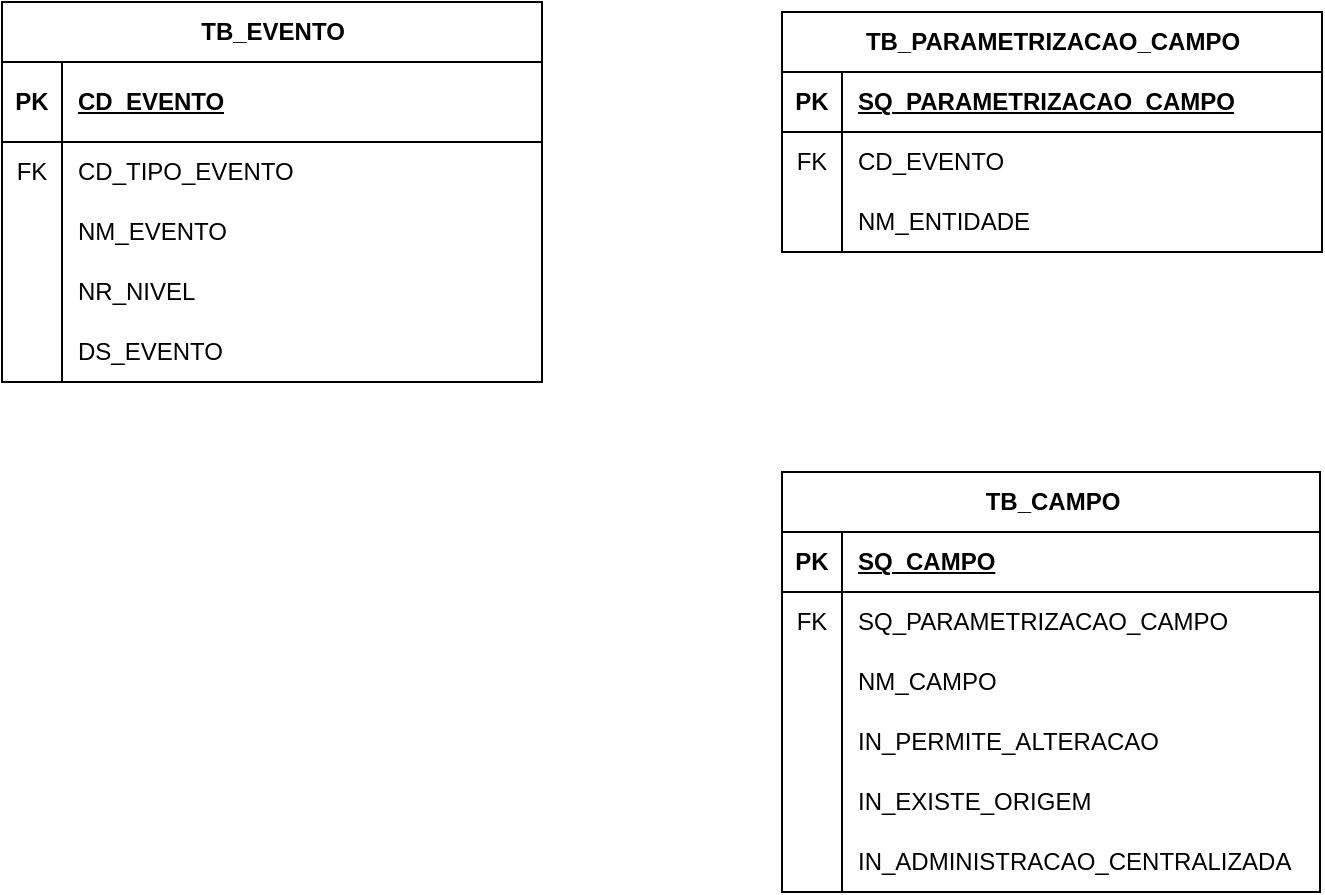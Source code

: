 <mxfile version="21.5.2" type="github">
  <diagram name="Página-1" id="7Rf3nZpBN-GeUFoINvoK">
    <mxGraphModel dx="1434" dy="764" grid="1" gridSize="10" guides="1" tooltips="1" connect="1" arrows="1" fold="1" page="1" pageScale="1" pageWidth="827" pageHeight="1169" math="0" shadow="0">
      <root>
        <mxCell id="0" />
        <mxCell id="1" parent="0" />
        <mxCell id="-aF2k7d8bDNpgKhx91YQ-1" value="TB_PARAMETRIZACAO_CAMPO" style="shape=table;startSize=30;container=1;collapsible=1;childLayout=tableLayout;fixedRows=1;rowLines=0;fontStyle=1;align=center;resizeLast=1;html=1;" vertex="1" parent="1">
          <mxGeometry x="500" y="170" width="270" height="120" as="geometry">
            <mxRectangle x="300" y="320" width="230" height="30" as="alternateBounds" />
          </mxGeometry>
        </mxCell>
        <mxCell id="-aF2k7d8bDNpgKhx91YQ-2" value="" style="shape=tableRow;horizontal=0;startSize=0;swimlaneHead=0;swimlaneBody=0;fillColor=none;collapsible=0;dropTarget=0;points=[[0,0.5],[1,0.5]];portConstraint=eastwest;top=0;left=0;right=0;bottom=1;" vertex="1" parent="-aF2k7d8bDNpgKhx91YQ-1">
          <mxGeometry y="30" width="270" height="30" as="geometry" />
        </mxCell>
        <mxCell id="-aF2k7d8bDNpgKhx91YQ-3" value="PK" style="shape=partialRectangle;connectable=0;fillColor=none;top=0;left=0;bottom=0;right=0;fontStyle=1;overflow=hidden;whiteSpace=wrap;html=1;" vertex="1" parent="-aF2k7d8bDNpgKhx91YQ-2">
          <mxGeometry width="30" height="30" as="geometry">
            <mxRectangle width="30" height="30" as="alternateBounds" />
          </mxGeometry>
        </mxCell>
        <mxCell id="-aF2k7d8bDNpgKhx91YQ-4" value="SQ_PARAMETRIZACAO_CAMPO" style="shape=partialRectangle;connectable=0;fillColor=none;top=0;left=0;bottom=0;right=0;align=left;spacingLeft=6;fontStyle=5;overflow=hidden;whiteSpace=wrap;html=1;" vertex="1" parent="-aF2k7d8bDNpgKhx91YQ-2">
          <mxGeometry x="30" width="240" height="30" as="geometry">
            <mxRectangle width="240" height="30" as="alternateBounds" />
          </mxGeometry>
        </mxCell>
        <mxCell id="-aF2k7d8bDNpgKhx91YQ-5" value="" style="shape=tableRow;horizontal=0;startSize=0;swimlaneHead=0;swimlaneBody=0;fillColor=none;collapsible=0;dropTarget=0;points=[[0,0.5],[1,0.5]];portConstraint=eastwest;top=0;left=0;right=0;bottom=0;" vertex="1" parent="-aF2k7d8bDNpgKhx91YQ-1">
          <mxGeometry y="60" width="270" height="30" as="geometry" />
        </mxCell>
        <mxCell id="-aF2k7d8bDNpgKhx91YQ-6" value="FK" style="shape=partialRectangle;connectable=0;fillColor=none;top=0;left=0;bottom=0;right=0;editable=1;overflow=hidden;whiteSpace=wrap;html=1;" vertex="1" parent="-aF2k7d8bDNpgKhx91YQ-5">
          <mxGeometry width="30" height="30" as="geometry">
            <mxRectangle width="30" height="30" as="alternateBounds" />
          </mxGeometry>
        </mxCell>
        <mxCell id="-aF2k7d8bDNpgKhx91YQ-7" value="CD_EVENTO" style="shape=partialRectangle;connectable=0;fillColor=none;top=0;left=0;bottom=0;right=0;align=left;spacingLeft=6;overflow=hidden;whiteSpace=wrap;html=1;" vertex="1" parent="-aF2k7d8bDNpgKhx91YQ-5">
          <mxGeometry x="30" width="240" height="30" as="geometry">
            <mxRectangle width="240" height="30" as="alternateBounds" />
          </mxGeometry>
        </mxCell>
        <mxCell id="-aF2k7d8bDNpgKhx91YQ-8" value="" style="shape=tableRow;horizontal=0;startSize=0;swimlaneHead=0;swimlaneBody=0;fillColor=none;collapsible=0;dropTarget=0;points=[[0,0.5],[1,0.5]];portConstraint=eastwest;top=0;left=0;right=0;bottom=0;" vertex="1" parent="-aF2k7d8bDNpgKhx91YQ-1">
          <mxGeometry y="90" width="270" height="30" as="geometry" />
        </mxCell>
        <mxCell id="-aF2k7d8bDNpgKhx91YQ-9" value="" style="shape=partialRectangle;connectable=0;fillColor=none;top=0;left=0;bottom=0;right=0;editable=1;overflow=hidden;whiteSpace=wrap;html=1;" vertex="1" parent="-aF2k7d8bDNpgKhx91YQ-8">
          <mxGeometry width="30" height="30" as="geometry">
            <mxRectangle width="30" height="30" as="alternateBounds" />
          </mxGeometry>
        </mxCell>
        <mxCell id="-aF2k7d8bDNpgKhx91YQ-10" value="NM_ENTIDADE" style="shape=partialRectangle;connectable=0;fillColor=none;top=0;left=0;bottom=0;right=0;align=left;spacingLeft=6;overflow=hidden;whiteSpace=wrap;html=1;" vertex="1" parent="-aF2k7d8bDNpgKhx91YQ-8">
          <mxGeometry x="30" width="240" height="30" as="geometry">
            <mxRectangle width="240" height="30" as="alternateBounds" />
          </mxGeometry>
        </mxCell>
        <mxCell id="-aF2k7d8bDNpgKhx91YQ-14" value="TB_CAMPO" style="shape=table;startSize=30;container=1;collapsible=1;childLayout=tableLayout;fixedRows=1;rowLines=0;fontStyle=1;align=center;resizeLast=1;html=1;" vertex="1" parent="1">
          <mxGeometry x="500" y="400" width="269" height="210" as="geometry" />
        </mxCell>
        <mxCell id="-aF2k7d8bDNpgKhx91YQ-15" value="" style="shape=tableRow;horizontal=0;startSize=0;swimlaneHead=0;swimlaneBody=0;fillColor=none;collapsible=0;dropTarget=0;points=[[0,0.5],[1,0.5]];portConstraint=eastwest;top=0;left=0;right=0;bottom=1;" vertex="1" parent="-aF2k7d8bDNpgKhx91YQ-14">
          <mxGeometry y="30" width="269" height="30" as="geometry" />
        </mxCell>
        <mxCell id="-aF2k7d8bDNpgKhx91YQ-16" value="PK" style="shape=partialRectangle;connectable=0;fillColor=none;top=0;left=0;bottom=0;right=0;fontStyle=1;overflow=hidden;whiteSpace=wrap;html=1;" vertex="1" parent="-aF2k7d8bDNpgKhx91YQ-15">
          <mxGeometry width="30" height="30" as="geometry">
            <mxRectangle width="30" height="30" as="alternateBounds" />
          </mxGeometry>
        </mxCell>
        <mxCell id="-aF2k7d8bDNpgKhx91YQ-17" value="SQ_CAMPO" style="shape=partialRectangle;connectable=0;fillColor=none;top=0;left=0;bottom=0;right=0;align=left;spacingLeft=6;fontStyle=5;overflow=hidden;whiteSpace=wrap;html=1;" vertex="1" parent="-aF2k7d8bDNpgKhx91YQ-15">
          <mxGeometry x="30" width="239" height="30" as="geometry">
            <mxRectangle width="239" height="30" as="alternateBounds" />
          </mxGeometry>
        </mxCell>
        <mxCell id="-aF2k7d8bDNpgKhx91YQ-18" value="" style="shape=tableRow;horizontal=0;startSize=0;swimlaneHead=0;swimlaneBody=0;fillColor=none;collapsible=0;dropTarget=0;points=[[0,0.5],[1,0.5]];portConstraint=eastwest;top=0;left=0;right=0;bottom=0;" vertex="1" parent="-aF2k7d8bDNpgKhx91YQ-14">
          <mxGeometry y="60" width="269" height="30" as="geometry" />
        </mxCell>
        <mxCell id="-aF2k7d8bDNpgKhx91YQ-19" value="FK" style="shape=partialRectangle;connectable=0;fillColor=none;top=0;left=0;bottom=0;right=0;editable=1;overflow=hidden;whiteSpace=wrap;html=1;" vertex="1" parent="-aF2k7d8bDNpgKhx91YQ-18">
          <mxGeometry width="30" height="30" as="geometry">
            <mxRectangle width="30" height="30" as="alternateBounds" />
          </mxGeometry>
        </mxCell>
        <mxCell id="-aF2k7d8bDNpgKhx91YQ-20" value="SQ_PARAMETRIZACAO_CAMPO" style="shape=partialRectangle;connectable=0;fillColor=none;top=0;left=0;bottom=0;right=0;align=left;spacingLeft=6;overflow=hidden;whiteSpace=wrap;html=1;" vertex="1" parent="-aF2k7d8bDNpgKhx91YQ-18">
          <mxGeometry x="30" width="239" height="30" as="geometry">
            <mxRectangle width="239" height="30" as="alternateBounds" />
          </mxGeometry>
        </mxCell>
        <mxCell id="-aF2k7d8bDNpgKhx91YQ-21" value="" style="shape=tableRow;horizontal=0;startSize=0;swimlaneHead=0;swimlaneBody=0;fillColor=none;collapsible=0;dropTarget=0;points=[[0,0.5],[1,0.5]];portConstraint=eastwest;top=0;left=0;right=0;bottom=0;" vertex="1" parent="-aF2k7d8bDNpgKhx91YQ-14">
          <mxGeometry y="90" width="269" height="30" as="geometry" />
        </mxCell>
        <mxCell id="-aF2k7d8bDNpgKhx91YQ-22" value="" style="shape=partialRectangle;connectable=0;fillColor=none;top=0;left=0;bottom=0;right=0;editable=1;overflow=hidden;whiteSpace=wrap;html=1;" vertex="1" parent="-aF2k7d8bDNpgKhx91YQ-21">
          <mxGeometry width="30" height="30" as="geometry">
            <mxRectangle width="30" height="30" as="alternateBounds" />
          </mxGeometry>
        </mxCell>
        <mxCell id="-aF2k7d8bDNpgKhx91YQ-23" value="NM_CAMPO" style="shape=partialRectangle;connectable=0;fillColor=none;top=0;left=0;bottom=0;right=0;align=left;spacingLeft=6;overflow=hidden;whiteSpace=wrap;html=1;" vertex="1" parent="-aF2k7d8bDNpgKhx91YQ-21">
          <mxGeometry x="30" width="239" height="30" as="geometry">
            <mxRectangle width="239" height="30" as="alternateBounds" />
          </mxGeometry>
        </mxCell>
        <mxCell id="-aF2k7d8bDNpgKhx91YQ-24" value="" style="shape=tableRow;horizontal=0;startSize=0;swimlaneHead=0;swimlaneBody=0;fillColor=none;collapsible=0;dropTarget=0;points=[[0,0.5],[1,0.5]];portConstraint=eastwest;top=0;left=0;right=0;bottom=0;" vertex="1" parent="-aF2k7d8bDNpgKhx91YQ-14">
          <mxGeometry y="120" width="269" height="30" as="geometry" />
        </mxCell>
        <mxCell id="-aF2k7d8bDNpgKhx91YQ-25" value="" style="shape=partialRectangle;connectable=0;fillColor=none;top=0;left=0;bottom=0;right=0;editable=1;overflow=hidden;whiteSpace=wrap;html=1;" vertex="1" parent="-aF2k7d8bDNpgKhx91YQ-24">
          <mxGeometry width="30" height="30" as="geometry">
            <mxRectangle width="30" height="30" as="alternateBounds" />
          </mxGeometry>
        </mxCell>
        <mxCell id="-aF2k7d8bDNpgKhx91YQ-26" value="IN_PERMITE_ALTERACAO" style="shape=partialRectangle;connectable=0;fillColor=none;top=0;left=0;bottom=0;right=0;align=left;spacingLeft=6;overflow=hidden;whiteSpace=wrap;html=1;" vertex="1" parent="-aF2k7d8bDNpgKhx91YQ-24">
          <mxGeometry x="30" width="239" height="30" as="geometry">
            <mxRectangle width="239" height="30" as="alternateBounds" />
          </mxGeometry>
        </mxCell>
        <mxCell id="-aF2k7d8bDNpgKhx91YQ-27" value="" style="shape=tableRow;horizontal=0;startSize=0;swimlaneHead=0;swimlaneBody=0;fillColor=none;collapsible=0;dropTarget=0;points=[[0,0.5],[1,0.5]];portConstraint=eastwest;top=0;left=0;right=0;bottom=0;" vertex="1" parent="-aF2k7d8bDNpgKhx91YQ-14">
          <mxGeometry y="150" width="269" height="30" as="geometry" />
        </mxCell>
        <mxCell id="-aF2k7d8bDNpgKhx91YQ-28" value="" style="shape=partialRectangle;connectable=0;fillColor=none;top=0;left=0;bottom=0;right=0;editable=1;overflow=hidden;whiteSpace=wrap;html=1;" vertex="1" parent="-aF2k7d8bDNpgKhx91YQ-27">
          <mxGeometry width="30" height="30" as="geometry">
            <mxRectangle width="30" height="30" as="alternateBounds" />
          </mxGeometry>
        </mxCell>
        <mxCell id="-aF2k7d8bDNpgKhx91YQ-29" value="IN_EXISTE_ORIGEM" style="shape=partialRectangle;connectable=0;fillColor=none;top=0;left=0;bottom=0;right=0;align=left;spacingLeft=6;overflow=hidden;whiteSpace=wrap;html=1;" vertex="1" parent="-aF2k7d8bDNpgKhx91YQ-27">
          <mxGeometry x="30" width="239" height="30" as="geometry">
            <mxRectangle width="239" height="30" as="alternateBounds" />
          </mxGeometry>
        </mxCell>
        <mxCell id="-aF2k7d8bDNpgKhx91YQ-30" value="" style="shape=tableRow;horizontal=0;startSize=0;swimlaneHead=0;swimlaneBody=0;fillColor=none;collapsible=0;dropTarget=0;points=[[0,0.5],[1,0.5]];portConstraint=eastwest;top=0;left=0;right=0;bottom=0;" vertex="1" parent="-aF2k7d8bDNpgKhx91YQ-14">
          <mxGeometry y="180" width="269" height="30" as="geometry" />
        </mxCell>
        <mxCell id="-aF2k7d8bDNpgKhx91YQ-31" value="" style="shape=partialRectangle;connectable=0;fillColor=none;top=0;left=0;bottom=0;right=0;editable=1;overflow=hidden;whiteSpace=wrap;html=1;" vertex="1" parent="-aF2k7d8bDNpgKhx91YQ-30">
          <mxGeometry width="30" height="30" as="geometry">
            <mxRectangle width="30" height="30" as="alternateBounds" />
          </mxGeometry>
        </mxCell>
        <mxCell id="-aF2k7d8bDNpgKhx91YQ-32" value="IN_ADMINISTRACAO_CENTRALIZADA" style="shape=partialRectangle;connectable=0;fillColor=none;top=0;left=0;bottom=0;right=0;align=left;spacingLeft=6;overflow=hidden;whiteSpace=wrap;html=1;" vertex="1" parent="-aF2k7d8bDNpgKhx91YQ-30">
          <mxGeometry x="30" width="239" height="30" as="geometry">
            <mxRectangle width="239" height="30" as="alternateBounds" />
          </mxGeometry>
        </mxCell>
        <mxCell id="-aF2k7d8bDNpgKhx91YQ-33" value="TB_EVENTO" style="shape=table;startSize=30;container=1;collapsible=1;childLayout=tableLayout;fixedRows=1;rowLines=0;fontStyle=1;align=center;resizeLast=1;html=1;" vertex="1" parent="1">
          <mxGeometry x="110" y="165" width="270" height="190" as="geometry">
            <mxRectangle x="300" y="320" width="230" height="30" as="alternateBounds" />
          </mxGeometry>
        </mxCell>
        <mxCell id="-aF2k7d8bDNpgKhx91YQ-34" value="" style="shape=tableRow;horizontal=0;startSize=0;swimlaneHead=0;swimlaneBody=0;fillColor=none;collapsible=0;dropTarget=0;points=[[0,0.5],[1,0.5]];portConstraint=eastwest;top=0;left=0;right=0;bottom=1;" vertex="1" parent="-aF2k7d8bDNpgKhx91YQ-33">
          <mxGeometry y="30" width="270" height="40" as="geometry" />
        </mxCell>
        <mxCell id="-aF2k7d8bDNpgKhx91YQ-35" value="PK" style="shape=partialRectangle;connectable=0;fillColor=none;top=0;left=0;bottom=0;right=0;fontStyle=1;overflow=hidden;whiteSpace=wrap;html=1;" vertex="1" parent="-aF2k7d8bDNpgKhx91YQ-34">
          <mxGeometry width="30" height="40" as="geometry">
            <mxRectangle width="30" height="40" as="alternateBounds" />
          </mxGeometry>
        </mxCell>
        <mxCell id="-aF2k7d8bDNpgKhx91YQ-36" value="CD_EVENTO" style="shape=partialRectangle;connectable=0;fillColor=none;top=0;left=0;bottom=0;right=0;align=left;spacingLeft=6;fontStyle=5;overflow=hidden;whiteSpace=wrap;html=1;" vertex="1" parent="-aF2k7d8bDNpgKhx91YQ-34">
          <mxGeometry x="30" width="240" height="40" as="geometry">
            <mxRectangle width="240" height="40" as="alternateBounds" />
          </mxGeometry>
        </mxCell>
        <mxCell id="-aF2k7d8bDNpgKhx91YQ-37" value="" style="shape=tableRow;horizontal=0;startSize=0;swimlaneHead=0;swimlaneBody=0;fillColor=none;collapsible=0;dropTarget=0;points=[[0,0.5],[1,0.5]];portConstraint=eastwest;top=0;left=0;right=0;bottom=0;" vertex="1" parent="-aF2k7d8bDNpgKhx91YQ-33">
          <mxGeometry y="70" width="270" height="30" as="geometry" />
        </mxCell>
        <mxCell id="-aF2k7d8bDNpgKhx91YQ-38" value="FK" style="shape=partialRectangle;connectable=0;fillColor=none;top=0;left=0;bottom=0;right=0;editable=1;overflow=hidden;whiteSpace=wrap;html=1;" vertex="1" parent="-aF2k7d8bDNpgKhx91YQ-37">
          <mxGeometry width="30" height="30" as="geometry">
            <mxRectangle width="30" height="30" as="alternateBounds" />
          </mxGeometry>
        </mxCell>
        <mxCell id="-aF2k7d8bDNpgKhx91YQ-39" value="CD_TIPO_EVENTO" style="shape=partialRectangle;connectable=0;fillColor=none;top=0;left=0;bottom=0;right=0;align=left;spacingLeft=6;overflow=hidden;whiteSpace=wrap;html=1;" vertex="1" parent="-aF2k7d8bDNpgKhx91YQ-37">
          <mxGeometry x="30" width="240" height="30" as="geometry">
            <mxRectangle width="240" height="30" as="alternateBounds" />
          </mxGeometry>
        </mxCell>
        <mxCell id="-aF2k7d8bDNpgKhx91YQ-46" value="" style="shape=tableRow;horizontal=0;startSize=0;swimlaneHead=0;swimlaneBody=0;fillColor=none;collapsible=0;dropTarget=0;points=[[0,0.5],[1,0.5]];portConstraint=eastwest;top=0;left=0;right=0;bottom=0;" vertex="1" parent="-aF2k7d8bDNpgKhx91YQ-33">
          <mxGeometry y="100" width="270" height="30" as="geometry" />
        </mxCell>
        <mxCell id="-aF2k7d8bDNpgKhx91YQ-47" value="" style="shape=partialRectangle;connectable=0;fillColor=none;top=0;left=0;bottom=0;right=0;editable=1;overflow=hidden;whiteSpace=wrap;html=1;" vertex="1" parent="-aF2k7d8bDNpgKhx91YQ-46">
          <mxGeometry width="30" height="30" as="geometry">
            <mxRectangle width="30" height="30" as="alternateBounds" />
          </mxGeometry>
        </mxCell>
        <mxCell id="-aF2k7d8bDNpgKhx91YQ-48" value="NM_EVENTO" style="shape=partialRectangle;connectable=0;fillColor=none;top=0;left=0;bottom=0;right=0;align=left;spacingLeft=6;overflow=hidden;whiteSpace=wrap;html=1;" vertex="1" parent="-aF2k7d8bDNpgKhx91YQ-46">
          <mxGeometry x="30" width="240" height="30" as="geometry">
            <mxRectangle width="240" height="30" as="alternateBounds" />
          </mxGeometry>
        </mxCell>
        <mxCell id="-aF2k7d8bDNpgKhx91YQ-40" value="" style="shape=tableRow;horizontal=0;startSize=0;swimlaneHead=0;swimlaneBody=0;fillColor=none;collapsible=0;dropTarget=0;points=[[0,0.5],[1,0.5]];portConstraint=eastwest;top=0;left=0;right=0;bottom=0;" vertex="1" parent="-aF2k7d8bDNpgKhx91YQ-33">
          <mxGeometry y="130" width="270" height="30" as="geometry" />
        </mxCell>
        <mxCell id="-aF2k7d8bDNpgKhx91YQ-41" value="" style="shape=partialRectangle;connectable=0;fillColor=none;top=0;left=0;bottom=0;right=0;editable=1;overflow=hidden;whiteSpace=wrap;html=1;" vertex="1" parent="-aF2k7d8bDNpgKhx91YQ-40">
          <mxGeometry width="30" height="30" as="geometry">
            <mxRectangle width="30" height="30" as="alternateBounds" />
          </mxGeometry>
        </mxCell>
        <mxCell id="-aF2k7d8bDNpgKhx91YQ-42" value="NR_NIVEL" style="shape=partialRectangle;connectable=0;fillColor=none;top=0;left=0;bottom=0;right=0;align=left;spacingLeft=6;overflow=hidden;whiteSpace=wrap;html=1;" vertex="1" parent="-aF2k7d8bDNpgKhx91YQ-40">
          <mxGeometry x="30" width="240" height="30" as="geometry">
            <mxRectangle width="240" height="30" as="alternateBounds" />
          </mxGeometry>
        </mxCell>
        <mxCell id="-aF2k7d8bDNpgKhx91YQ-43" value="" style="shape=tableRow;horizontal=0;startSize=0;swimlaneHead=0;swimlaneBody=0;fillColor=none;collapsible=0;dropTarget=0;points=[[0,0.5],[1,0.5]];portConstraint=eastwest;top=0;left=0;right=0;bottom=0;" vertex="1" parent="-aF2k7d8bDNpgKhx91YQ-33">
          <mxGeometry y="160" width="270" height="30" as="geometry" />
        </mxCell>
        <mxCell id="-aF2k7d8bDNpgKhx91YQ-44" value="" style="shape=partialRectangle;connectable=0;fillColor=none;top=0;left=0;bottom=0;right=0;editable=1;overflow=hidden;whiteSpace=wrap;html=1;" vertex="1" parent="-aF2k7d8bDNpgKhx91YQ-43">
          <mxGeometry width="30" height="30" as="geometry">
            <mxRectangle width="30" height="30" as="alternateBounds" />
          </mxGeometry>
        </mxCell>
        <mxCell id="-aF2k7d8bDNpgKhx91YQ-45" value="DS_EVENTO" style="shape=partialRectangle;connectable=0;fillColor=none;top=0;left=0;bottom=0;right=0;align=left;spacingLeft=6;overflow=hidden;whiteSpace=wrap;html=1;" vertex="1" parent="-aF2k7d8bDNpgKhx91YQ-43">
          <mxGeometry x="30" width="240" height="30" as="geometry">
            <mxRectangle width="240" height="30" as="alternateBounds" />
          </mxGeometry>
        </mxCell>
      </root>
    </mxGraphModel>
  </diagram>
</mxfile>
